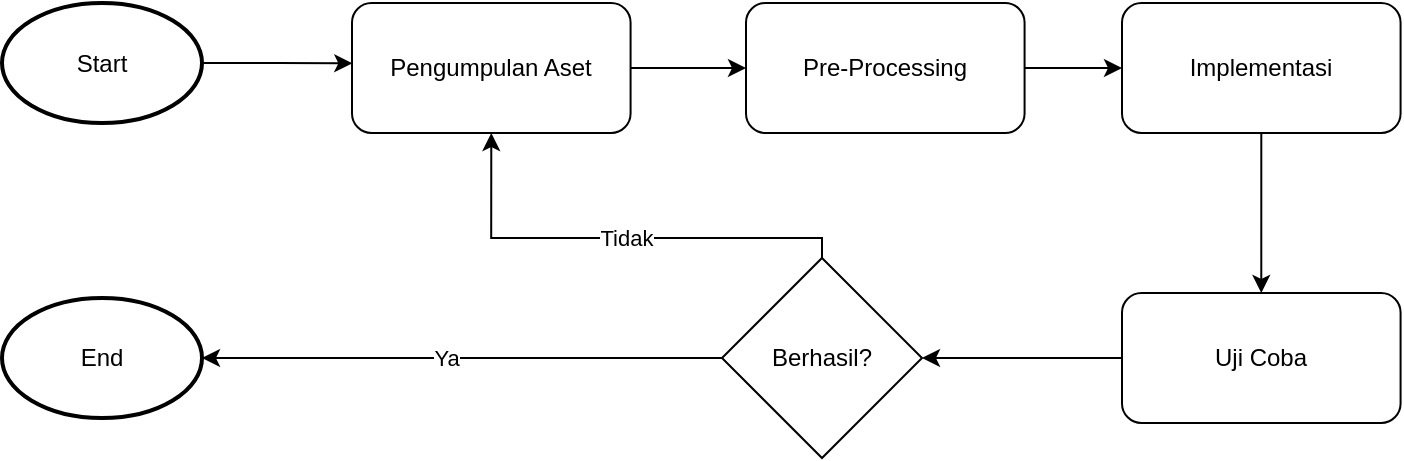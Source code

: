 <mxfile version="27.2.0">
  <diagram name="Page-1" id="RUEnkeY9G3z045jbvNqp">
    <mxGraphModel dx="1088" dy="600" grid="1" gridSize="10" guides="1" tooltips="1" connect="1" arrows="1" fold="1" page="1" pageScale="1" pageWidth="850" pageHeight="1100" math="0" shadow="0">
      <root>
        <mxCell id="0" />
        <mxCell id="1" parent="0" />
        <mxCell id="qk2Sq4PF-BhMzXb3ecam-1" value="Start" style="strokeWidth=2;html=1;shape=mxgraph.flowchart.start_1;whiteSpace=wrap;" vertex="1" parent="1">
          <mxGeometry x="180" y="142.5" width="100" height="60" as="geometry" />
        </mxCell>
        <mxCell id="qk2Sq4PF-BhMzXb3ecam-2" value="End" style="strokeWidth=2;html=1;shape=mxgraph.flowchart.start_1;whiteSpace=wrap;" vertex="1" parent="1">
          <mxGeometry x="180" y="290" width="100" height="60" as="geometry" />
        </mxCell>
        <mxCell id="qk2Sq4PF-BhMzXb3ecam-11" style="edgeStyle=orthogonalEdgeStyle;rounded=0;orthogonalLoop=1;jettySize=auto;html=1;" edge="1" parent="1" source="qk2Sq4PF-BhMzXb3ecam-3" target="qk2Sq4PF-BhMzXb3ecam-4">
          <mxGeometry relative="1" as="geometry" />
        </mxCell>
        <mxCell id="qk2Sq4PF-BhMzXb3ecam-3" value="Pengumpulan Aset" style="rounded=1;whiteSpace=wrap;html=1;" vertex="1" parent="1">
          <mxGeometry x="355" y="142.5" width="139.29" height="65" as="geometry" />
        </mxCell>
        <mxCell id="qk2Sq4PF-BhMzXb3ecam-12" style="edgeStyle=orthogonalEdgeStyle;rounded=0;orthogonalLoop=1;jettySize=auto;html=1;" edge="1" parent="1" source="qk2Sq4PF-BhMzXb3ecam-4" target="qk2Sq4PF-BhMzXb3ecam-6">
          <mxGeometry relative="1" as="geometry" />
        </mxCell>
        <mxCell id="qk2Sq4PF-BhMzXb3ecam-4" value="Pre-Processing" style="rounded=1;whiteSpace=wrap;html=1;" vertex="1" parent="1">
          <mxGeometry x="552" y="142.5" width="139.29" height="65" as="geometry" />
        </mxCell>
        <mxCell id="qk2Sq4PF-BhMzXb3ecam-14" style="edgeStyle=orthogonalEdgeStyle;rounded=0;orthogonalLoop=1;jettySize=auto;html=1;entryX=1;entryY=0.5;entryDx=0;entryDy=0;" edge="1" parent="1" source="qk2Sq4PF-BhMzXb3ecam-5" target="qk2Sq4PF-BhMzXb3ecam-7">
          <mxGeometry relative="1" as="geometry" />
        </mxCell>
        <mxCell id="qk2Sq4PF-BhMzXb3ecam-5" value="Uji Coba" style="rounded=1;whiteSpace=wrap;html=1;" vertex="1" parent="1">
          <mxGeometry x="740" y="287.5" width="139.29" height="65" as="geometry" />
        </mxCell>
        <mxCell id="qk2Sq4PF-BhMzXb3ecam-13" style="edgeStyle=orthogonalEdgeStyle;rounded=0;orthogonalLoop=1;jettySize=auto;html=1;entryX=0.5;entryY=0;entryDx=0;entryDy=0;" edge="1" parent="1" source="qk2Sq4PF-BhMzXb3ecam-6" target="qk2Sq4PF-BhMzXb3ecam-5">
          <mxGeometry relative="1" as="geometry" />
        </mxCell>
        <mxCell id="qk2Sq4PF-BhMzXb3ecam-6" value="Implementasi" style="rounded=1;whiteSpace=wrap;html=1;" vertex="1" parent="1">
          <mxGeometry x="740" y="142.5" width="139.29" height="65" as="geometry" />
        </mxCell>
        <mxCell id="qk2Sq4PF-BhMzXb3ecam-20" style="edgeStyle=orthogonalEdgeStyle;rounded=0;orthogonalLoop=1;jettySize=auto;html=1;entryX=0.5;entryY=1;entryDx=0;entryDy=0;" edge="1" parent="1" source="qk2Sq4PF-BhMzXb3ecam-7" target="qk2Sq4PF-BhMzXb3ecam-3">
          <mxGeometry relative="1" as="geometry">
            <Array as="points">
              <mxPoint x="590" y="260" />
              <mxPoint x="425" y="260" />
            </Array>
          </mxGeometry>
        </mxCell>
        <mxCell id="qk2Sq4PF-BhMzXb3ecam-21" value="Tidak" style="edgeLabel;html=1;align=center;verticalAlign=middle;resizable=0;points=[];" vertex="1" connectable="0" parent="qk2Sq4PF-BhMzXb3ecam-20">
          <mxGeometry x="-0.05" relative="1" as="geometry">
            <mxPoint as="offset" />
          </mxGeometry>
        </mxCell>
        <mxCell id="qk2Sq4PF-BhMzXb3ecam-7" value="Berhasil?" style="rhombus;whiteSpace=wrap;html=1;" vertex="1" parent="1">
          <mxGeometry x="540" y="270" width="100" height="100" as="geometry" />
        </mxCell>
        <mxCell id="qk2Sq4PF-BhMzXb3ecam-18" style="edgeStyle=orthogonalEdgeStyle;rounded=0;orthogonalLoop=1;jettySize=auto;html=1;entryX=0.001;entryY=0.464;entryDx=0;entryDy=0;entryPerimeter=0;" edge="1" parent="1" source="qk2Sq4PF-BhMzXb3ecam-1" target="qk2Sq4PF-BhMzXb3ecam-3">
          <mxGeometry relative="1" as="geometry" />
        </mxCell>
        <mxCell id="qk2Sq4PF-BhMzXb3ecam-19" style="edgeStyle=orthogonalEdgeStyle;rounded=0;orthogonalLoop=1;jettySize=auto;html=1;entryX=1;entryY=0.5;entryDx=0;entryDy=0;entryPerimeter=0;" edge="1" parent="1" source="qk2Sq4PF-BhMzXb3ecam-7" target="qk2Sq4PF-BhMzXb3ecam-2">
          <mxGeometry relative="1" as="geometry" />
        </mxCell>
        <mxCell id="qk2Sq4PF-BhMzXb3ecam-22" value="Ya" style="edgeLabel;html=1;align=center;verticalAlign=middle;resizable=0;points=[];" vertex="1" connectable="0" parent="qk2Sq4PF-BhMzXb3ecam-19">
          <mxGeometry x="0.061" relative="1" as="geometry">
            <mxPoint as="offset" />
          </mxGeometry>
        </mxCell>
      </root>
    </mxGraphModel>
  </diagram>
</mxfile>
